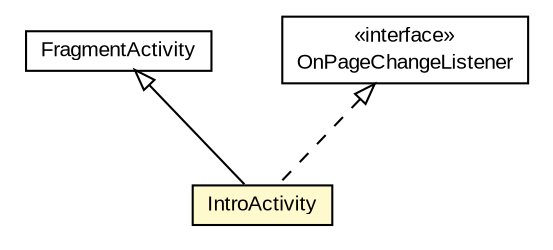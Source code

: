 #!/usr/local/bin/dot
#
# Class diagram 
# Generated by UMLGraph version R5_6-24-gf6e263 (http://www.umlgraph.org/)
#

digraph G {
	edge [fontname="arial",fontsize=10,labelfontname="arial",labelfontsize=10];
	node [fontname="arial",fontsize=10,shape=plaintext];
	nodesep=0.25;
	ranksep=0.5;
	// org.osmdroid.intro.IntroActivity
	c8474 [label=<<table title="org.osmdroid.intro.IntroActivity" border="0" cellborder="1" cellspacing="0" cellpadding="2" port="p" bgcolor="lemonChiffon" href="./IntroActivity.html">
		<tr><td><table border="0" cellspacing="0" cellpadding="1">
<tr><td align="center" balign="center"> IntroActivity </td></tr>
		</table></td></tr>
		</table>>, URL="./IntroActivity.html", fontname="arial", fontcolor="black", fontsize=10.0];
	//org.osmdroid.intro.IntroActivity extends android.support.v4.app.FragmentActivity
	c8582:p -> c8474:p [dir=back,arrowtail=empty];
	//org.osmdroid.intro.IntroActivity implements android.support.v4.view.ViewPager.OnPageChangeListener
	c8583:p -> c8474:p [dir=back,arrowtail=empty,style=dashed];
	// android.support.v4.view.ViewPager.OnPageChangeListener
	c8583 [label=<<table title="android.support.v4.view.ViewPager.OnPageChangeListener" border="0" cellborder="1" cellspacing="0" cellpadding="2" port="p" href="http://java.sun.com/j2se/1.4.2/docs/api/android/support/v4/view/ViewPager/OnPageChangeListener.html">
		<tr><td><table border="0" cellspacing="0" cellpadding="1">
<tr><td align="center" balign="center"> &#171;interface&#187; </td></tr>
<tr><td align="center" balign="center"> OnPageChangeListener </td></tr>
		</table></td></tr>
		</table>>, URL="http://java.sun.com/j2se/1.4.2/docs/api/android/support/v4/view/ViewPager/OnPageChangeListener.html", fontname="arial", fontcolor="black", fontsize=10.0];
	// android.support.v4.app.FragmentActivity
	c8582 [label=<<table title="android.support.v4.app.FragmentActivity" border="0" cellborder="1" cellspacing="0" cellpadding="2" port="p" href="http://java.sun.com/j2se/1.4.2/docs/api/android/support/v4/app/FragmentActivity.html">
		<tr><td><table border="0" cellspacing="0" cellpadding="1">
<tr><td align="center" balign="center"> FragmentActivity </td></tr>
		</table></td></tr>
		</table>>, URL="http://java.sun.com/j2se/1.4.2/docs/api/android/support/v4/app/FragmentActivity.html", fontname="arial", fontcolor="black", fontsize=10.0];
}

